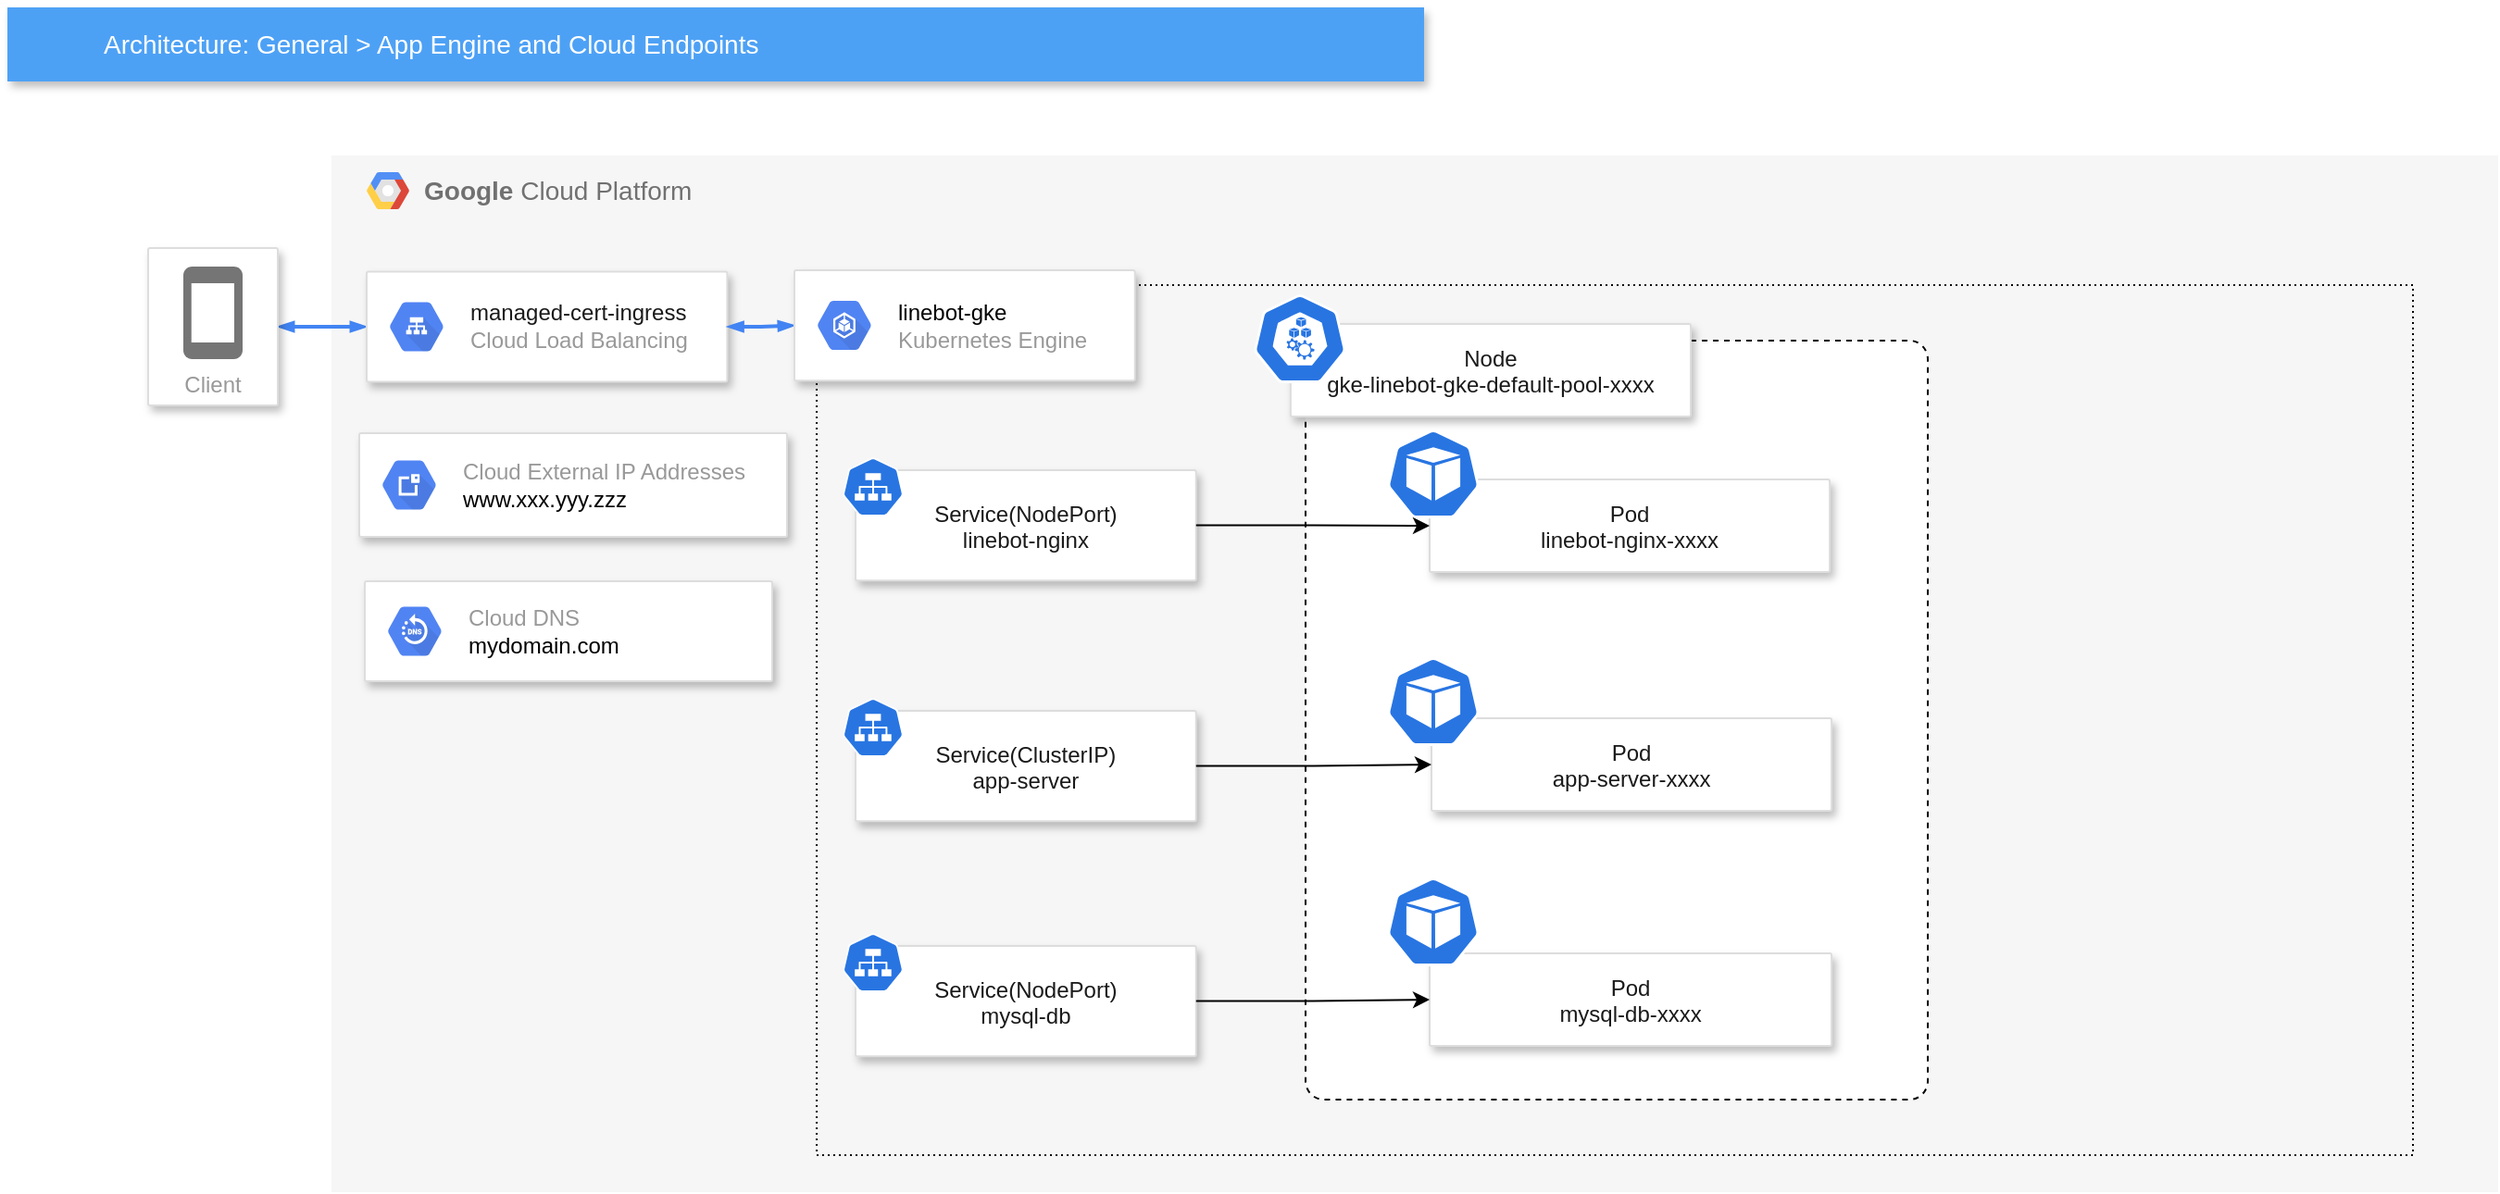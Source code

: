 <mxfile version="17.4.0" type="github">
  <diagram id="f106602c-feb2-e66a-4537-3a34d633f6aa" name="Page-1">
    <mxGraphModel dx="946" dy="618" grid="1" gridSize="10" guides="1" tooltips="1" connect="1" arrows="1" fold="1" page="1" pageScale="1" pageWidth="1169" pageHeight="827" background="none" math="0" shadow="0">
      <root>
        <mxCell id="0" />
        <mxCell id="1" parent="0" />
        <mxCell id="14" value="&lt;b&gt;Google &lt;/b&gt;Cloud Platform" style="fillColor=#F6F6F6;strokeColor=none;shadow=0;gradientColor=none;fontSize=14;align=left;spacing=10;fontColor=#717171;9E9E9E;verticalAlign=top;spacingTop=-4;fontStyle=0;spacingLeft=40;html=1;container=0;" parent="1" vertex="1">
          <mxGeometry x="260" y="120" width="1170" height="560" as="geometry" />
        </mxCell>
        <mxCell id="2" value="Architecture: General &amp;gt; App Engine and Cloud Endpoints" style="fillColor=#4DA1F5;strokeColor=none;shadow=1;gradientColor=none;fontSize=14;align=left;spacingLeft=50;fontColor=#ffffff;html=1;" parent="1" vertex="1">
          <mxGeometry x="85" y="40" width="765" height="40" as="geometry" />
        </mxCell>
        <mxCell id="8" value="" style="edgeStyle=elbowEdgeStyle;fontSize=12;html=1;endArrow=oval;endFill=1;rounded=0;strokeWidth=2;endSize=6;startSize=4;dashed=0;strokeColor=#4284F3;elbow=vertical;" parent="1" edge="1">
          <mxGeometry width="100" relative="1" as="geometry">
            <mxPoint x="213" y="212.94" as="sourcePoint" />
            <mxPoint x="223" y="213" as="targetPoint" />
          </mxGeometry>
        </mxCell>
        <mxCell id="18" value="" style="edgeStyle=orthogonalEdgeStyle;fontSize=12;html=1;endArrow=blockThin;endFill=1;rounded=0;strokeWidth=2;endSize=4;startSize=4;dashed=0;strokeColor=#4284F3;startArrow=blockThin;startFill=1;entryX=0;entryY=0.5;entryDx=0;entryDy=0;exitX=1;exitY=0.5;exitDx=0;exitDy=0;" parent="1" edge="1" target="_XGDpj7YCTwnzZgyufAH-31" source="6">
          <mxGeometry width="100" relative="1" as="geometry">
            <mxPoint x="149" y="307" as="sourcePoint" />
            <mxPoint x="231" y="300" as="targetPoint" />
            <Array as="points">
              <mxPoint x="260" y="212" />
              <mxPoint x="260" y="212" />
            </Array>
          </mxGeometry>
        </mxCell>
        <mxCell id="21" value="" style="edgeStyle=orthogonalEdgeStyle;fontSize=12;html=1;endArrow=oval;endFill=1;rounded=0;strokeWidth=2;endSize=6;startSize=4;dashed=0;strokeColor=#4284F3;" parent="1" edge="1">
          <mxGeometry width="100" relative="1" as="geometry">
            <mxPoint x="343" y="213" as="sourcePoint" />
            <mxPoint x="332.99" y="212.913" as="targetPoint" />
          </mxGeometry>
        </mxCell>
        <mxCell id="6" value="Client" style="strokeColor=#dddddd;fillColor=#ffffff;shadow=1;strokeWidth=1;rounded=1;absoluteArcSize=1;arcSize=2;labelPosition=center;verticalLabelPosition=middle;align=center;verticalAlign=bottom;spacingLeft=0;fontColor=#999999;fontSize=12;whiteSpace=wrap;spacingBottom=2;html=1;" parent="1" vertex="1">
          <mxGeometry x="161" y="170" width="70" height="85" as="geometry" />
        </mxCell>
        <mxCell id="7" value="" style="dashed=0;html=1;fillColor=#757575;strokeColor=none;shape=mxgraph.gcp2.phone;part=1;" parent="6" vertex="1">
          <mxGeometry x="0.5" width="32" height="50" relative="1" as="geometry">
            <mxPoint x="-16" y="10" as="offset" />
          </mxGeometry>
        </mxCell>
        <mxCell id="15" value="" style="shape=mxgraph.gcp2.google_cloud_platform;fillColor=#F6F6F6;strokeColor=none;shadow=0;gradientColor=none;" parent="1" vertex="1">
          <mxGeometry x="279" y="129" width="23" height="20" as="geometry">
            <mxPoint x="20" y="10" as="offset" />
          </mxGeometry>
        </mxCell>
        <mxCell id="_XGDpj7YCTwnzZgyufAH-27" value="" style="strokeColor=#dddddd;shadow=1;strokeWidth=1;rounded=1;absoluteArcSize=1;arcSize=2;" parent="1" vertex="1">
          <mxGeometry x="275" y="270" width="231" height="56" as="geometry" />
        </mxCell>
        <mxCell id="_XGDpj7YCTwnzZgyufAH-28" value="Cloud External IP Addresses&lt;br&gt;&lt;span style=&quot;color: rgb(0 , 0 , 0)&quot;&gt;www.xxx.yyy.zzz&lt;/span&gt;" style="sketch=0;dashed=0;connectable=0;html=1;fillColor=#5184F3;strokeColor=none;shape=mxgraph.gcp2.hexIcon;prIcon=cloud_external_ip_addresses;part=1;labelPosition=right;verticalLabelPosition=middle;align=left;verticalAlign=middle;spacingLeft=5;fontColor=#999999;fontSize=12;" parent="_XGDpj7YCTwnzZgyufAH-27" vertex="1">
          <mxGeometry y="0.5" width="44" height="39" relative="1" as="geometry">
            <mxPoint x="5" y="-19.5" as="offset" />
          </mxGeometry>
        </mxCell>
        <mxCell id="_XGDpj7YCTwnzZgyufAH-31" value="" style="strokeColor=#dddddd;shadow=1;strokeWidth=1;rounded=1;absoluteArcSize=1;arcSize=2;" parent="1" vertex="1">
          <mxGeometry x="278.999" y="182.703" width="194.694" height="59.586" as="geometry" />
        </mxCell>
        <mxCell id="_XGDpj7YCTwnzZgyufAH-32" value="&lt;font color=&quot;#1a1a1a&quot;&gt;managed-cert-ingress&lt;/font&gt;&lt;br&gt;Cloud Load Balancing" style="sketch=0;dashed=0;connectable=0;html=1;fillColor=#5184F3;strokeColor=none;shape=mxgraph.gcp2.hexIcon;prIcon=cloud_load_balancing;part=1;labelPosition=right;verticalLabelPosition=middle;align=left;verticalAlign=middle;spacingLeft=5;fontColor=#999999;fontSize=12;" parent="_XGDpj7YCTwnzZgyufAH-31" vertex="1">
          <mxGeometry y="0.5" width="44" height="39" relative="1" as="geometry">
            <mxPoint x="5" y="-19.5" as="offset" />
          </mxGeometry>
        </mxCell>
        <mxCell id="25" value="" style="edgeStyle=orthogonalEdgeStyle;fontSize=12;html=1;endArrow=blockThin;endFill=1;rounded=0;strokeWidth=2;endSize=4;startSize=4;dashed=0;strokeColor=#4284F3;startArrow=blockThin;startFill=1;entryX=0;entryY=0.5;entryDx=0;entryDy=0;exitX=1;exitY=0.5;exitDx=0;exitDy=0;" parent="1" source="_XGDpj7YCTwnzZgyufAH-31" target="U_9ZeLoZhMn-8x-L0dgF-27" edge="1">
          <mxGeometry width="100" relative="1" as="geometry">
            <mxPoint x="241.367" y="221.028" as="sourcePoint" />
            <mxPoint x="594.306" y="212.097" as="targetPoint" />
            <Array as="points" />
          </mxGeometry>
        </mxCell>
        <mxCell id="_XGDpj7YCTwnzZgyufAH-45" value="" style="strokeColor=#dddddd;shadow=1;strokeWidth=1;rounded=1;absoluteArcSize=1;arcSize=2;fontColor=#1A1A1A;" parent="1" vertex="1">
          <mxGeometry x="278" y="350" width="220" height="54" as="geometry" />
        </mxCell>
        <mxCell id="_XGDpj7YCTwnzZgyufAH-46" value="Cloud DNS&lt;br&gt;&lt;span style=&quot;color: rgb(0 , 0 , 0)&quot;&gt;mydomain.com&lt;/span&gt;" style="sketch=0;dashed=0;connectable=0;html=1;fillColor=#5184F3;strokeColor=none;shape=mxgraph.gcp2.hexIcon;prIcon=cloud_dns;part=1;labelPosition=right;verticalLabelPosition=middle;align=left;verticalAlign=middle;spacingLeft=5;fontColor=#999999;fontSize=12;" parent="_XGDpj7YCTwnzZgyufAH-45" vertex="1">
          <mxGeometry y="0.5" width="44" height="39" relative="1" as="geometry">
            <mxPoint x="5" y="-19.5" as="offset" />
          </mxGeometry>
        </mxCell>
        <mxCell id="U_9ZeLoZhMn-8x-L0dgF-26" value="" style="fillColor=#F6F6F6;strokeColor=default;shadow=0;gradientColor=none;fontSize=14;align=left;spacing=10;fontColor=#717171;9E9E9E;verticalAlign=top;spacingTop=-4;fontStyle=0;spacingLeft=40;html=1;container=0;dashed=1;dashPattern=1 2;" vertex="1" parent="1">
          <mxGeometry x="522" y="190" width="862" height="470" as="geometry" />
        </mxCell>
        <mxCell id="U_9ZeLoZhMn-8x-L0dgF-43" value="" style="dashed=1;rounded=1;absoluteArcSize=1;arcSize=20;html=1;verticalAlign=top;align=left;spacingTop=5;spacingLeft=10;fontColor=#1A1A1A;" vertex="1" parent="1">
          <mxGeometry x="786" y="220" width="336" height="410" as="geometry" />
        </mxCell>
        <mxCell id="U_9ZeLoZhMn-8x-L0dgF-45" value="Pod&#xa;linebot-nginx-xxxx" style="strokeColor=#dddddd;shadow=1;strokeWidth=1;rounded=1;absoluteArcSize=1;arcSize=2;fontColor=#1A1A1A;" vertex="1" parent="1">
          <mxGeometry x="853" y="295" width="216.06" height="50" as="geometry" />
        </mxCell>
        <mxCell id="U_9ZeLoZhMn-8x-L0dgF-27" value="" style="strokeColor=#dddddd;shadow=1;strokeWidth=1;rounded=1;absoluteArcSize=1;arcSize=2;" vertex="1" parent="1">
          <mxGeometry x="509.996" y="182.003" width="183.878" height="59.586" as="geometry" />
        </mxCell>
        <mxCell id="U_9ZeLoZhMn-8x-L0dgF-28" value="&lt;font color=&quot;#000000&quot;&gt;linebot-gke&lt;/font&gt;&lt;br&gt;Kubernetes Engine" style="sketch=0;dashed=0;connectable=0;html=1;fillColor=#5184F3;strokeColor=none;shape=mxgraph.gcp2.hexIcon;prIcon=container_engine;part=1;labelPosition=right;verticalLabelPosition=middle;align=left;verticalAlign=middle;spacingLeft=5;fontColor=#999999;fontSize=12;" vertex="1" parent="U_9ZeLoZhMn-8x-L0dgF-27">
          <mxGeometry y="0.5" width="44" height="39" relative="1" as="geometry">
            <mxPoint x="5" y="-19.5" as="offset" />
          </mxGeometry>
        </mxCell>
        <mxCell id="U_9ZeLoZhMn-8x-L0dgF-36" value="" style="group" vertex="1" connectable="0" parent="1">
          <mxGeometry x="531.996" y="330.003" width="183.878" height="59.586" as="geometry" />
        </mxCell>
        <mxCell id="U_9ZeLoZhMn-8x-L0dgF-30" value="Service(NodePort)&#xa;linebot-nginx" style="strokeColor=#dddddd;shadow=1;strokeWidth=1;rounded=1;absoluteArcSize=1;arcSize=2;fontColor=#1A1A1A;" vertex="1" parent="U_9ZeLoZhMn-8x-L0dgF-36">
          <mxGeometry x="11" y="-40" width="183.878" height="59.586" as="geometry" />
        </mxCell>
        <mxCell id="U_9ZeLoZhMn-8x-L0dgF-29" value="" style="sketch=0;html=1;dashed=0;whitespace=wrap;fillColor=#2875E2;strokeColor=#ffffff;points=[[0.005,0.63,0],[0.1,0.2,0],[0.9,0.2,0],[0.5,0,0],[0.995,0.63,0],[0.72,0.99,0],[0.5,1,0],[0.28,0.99,0]];shape=mxgraph.kubernetes.icon;prIcon=svc;fontColor=#1A1A1A;" vertex="1" parent="1">
          <mxGeometry x="536" y="280" width="32.94" height="38" as="geometry" />
        </mxCell>
        <mxCell id="U_9ZeLoZhMn-8x-L0dgF-37" value="Service(ClusterIP)&#xa;app-server" style="strokeColor=#dddddd;shadow=1;strokeWidth=1;rounded=1;absoluteArcSize=1;arcSize=2;fontColor=#1A1A1A;" vertex="1" parent="1">
          <mxGeometry x="542.996" y="420.003" width="183.878" height="59.586" as="geometry" />
        </mxCell>
        <mxCell id="U_9ZeLoZhMn-8x-L0dgF-38" value="" style="sketch=0;html=1;dashed=0;whitespace=wrap;fillColor=#2875E2;strokeColor=#ffffff;points=[[0.005,0.63,0],[0.1,0.2,0],[0.9,0.2,0],[0.5,0,0],[0.995,0.63,0],[0.72,0.99,0],[0.5,1,0],[0.28,0.99,0]];shape=mxgraph.kubernetes.icon;prIcon=svc;fontColor=#1A1A1A;" vertex="1" parent="1">
          <mxGeometry x="536" y="410" width="32.94" height="38" as="geometry" />
        </mxCell>
        <mxCell id="U_9ZeLoZhMn-8x-L0dgF-39" value="Service(NodePort)&#xa;mysql-db" style="strokeColor=#dddddd;shadow=1;strokeWidth=1;rounded=1;absoluteArcSize=1;arcSize=2;fontColor=#1A1A1A;" vertex="1" parent="1">
          <mxGeometry x="542.996" y="547.003" width="183.878" height="59.586" as="geometry" />
        </mxCell>
        <mxCell id="U_9ZeLoZhMn-8x-L0dgF-40" value="" style="sketch=0;html=1;dashed=0;whitespace=wrap;fillColor=#2875E2;strokeColor=#ffffff;points=[[0.005,0.63,0],[0.1,0.2,0],[0.9,0.2,0],[0.5,0,0],[0.995,0.63,0],[0.72,0.99,0],[0.5,1,0],[0.28,0.99,0]];shape=mxgraph.kubernetes.icon;prIcon=svc;fontColor=#1A1A1A;" vertex="1" parent="1">
          <mxGeometry x="536" y="537" width="32.94" height="38" as="geometry" />
        </mxCell>
        <mxCell id="U_9ZeLoZhMn-8x-L0dgF-42" value="Node&#xa;gke-linebot-gke-default-pool-xxxx" style="strokeColor=#dddddd;shadow=1;strokeWidth=1;rounded=1;absoluteArcSize=1;arcSize=2;fontColor=#1A1A1A;" vertex="1" parent="1">
          <mxGeometry x="777.94" y="211" width="216.06" height="50" as="geometry" />
        </mxCell>
        <mxCell id="U_9ZeLoZhMn-8x-L0dgF-41" value="" style="sketch=0;html=1;dashed=0;whitespace=wrap;fillColor=#2875E2;strokeColor=#ffffff;points=[[0.005,0.63,0],[0.1,0.2,0],[0.9,0.2,0],[0.5,0,0],[0.995,0.63,0],[0.72,0.99,0],[0.5,1,0],[0.28,0.99,0]];shape=mxgraph.kubernetes.icon;prIcon=node;fontColor=#1A1A1A;" vertex="1" parent="1">
          <mxGeometry x="758" y="195" width="50" height="48" as="geometry" />
        </mxCell>
        <mxCell id="U_9ZeLoZhMn-8x-L0dgF-44" value="" style="sketch=0;html=1;dashed=0;whitespace=wrap;fillColor=#2875E2;strokeColor=#ffffff;points=[[0.005,0.63,0],[0.1,0.2,0],[0.9,0.2,0],[0.5,0,0],[0.995,0.63,0],[0.72,0.99,0],[0.5,1,0],[0.28,0.99,0]];shape=mxgraph.kubernetes.icon;prIcon=pod;fontColor=#1A1A1A;" vertex="1" parent="1">
          <mxGeometry x="830" y="268" width="50" height="48" as="geometry" />
        </mxCell>
        <mxCell id="U_9ZeLoZhMn-8x-L0dgF-46" value="Pod&#xa;app-server-xxxx" style="strokeColor=#dddddd;shadow=1;strokeWidth=1;rounded=1;absoluteArcSize=1;arcSize=2;fontColor=#1A1A1A;" vertex="1" parent="1">
          <mxGeometry x="854" y="424" width="216.06" height="50" as="geometry" />
        </mxCell>
        <mxCell id="U_9ZeLoZhMn-8x-L0dgF-53" value="" style="edgeStyle=orthogonalEdgeStyle;rounded=0;orthogonalLoop=1;jettySize=auto;html=1;fontColor=#1A1A1A;entryX=0;entryY=0.5;entryDx=0;entryDy=0;" edge="1" parent="1" source="U_9ZeLoZhMn-8x-L0dgF-37" target="U_9ZeLoZhMn-8x-L0dgF-46">
          <mxGeometry relative="1" as="geometry" />
        </mxCell>
        <mxCell id="U_9ZeLoZhMn-8x-L0dgF-47" value="" style="sketch=0;html=1;dashed=0;whitespace=wrap;fillColor=#2875E2;strokeColor=#ffffff;points=[[0.005,0.63,0],[0.1,0.2,0],[0.9,0.2,0],[0.5,0,0],[0.995,0.63,0],[0.72,0.99,0],[0.5,1,0],[0.28,0.99,0]];shape=mxgraph.kubernetes.icon;prIcon=pod;fontColor=#1A1A1A;" vertex="1" parent="1">
          <mxGeometry x="830" y="391" width="50" height="48" as="geometry" />
        </mxCell>
        <mxCell id="U_9ZeLoZhMn-8x-L0dgF-48" value="Pod&#xa;mysql-db-xxxx" style="strokeColor=#dddddd;shadow=1;strokeWidth=1;rounded=1;absoluteArcSize=1;arcSize=2;fontColor=#1A1A1A;" vertex="1" parent="1">
          <mxGeometry x="853" y="551" width="217.06" height="50" as="geometry" />
        </mxCell>
        <mxCell id="U_9ZeLoZhMn-8x-L0dgF-49" value="" style="sketch=0;html=1;dashed=0;whitespace=wrap;fillColor=#2875E2;strokeColor=#ffffff;points=[[0.005,0.63,0],[0.1,0.2,0],[0.9,0.2,0],[0.5,0,0],[0.995,0.63,0],[0.72,0.99,0],[0.5,1,0],[0.28,0.99,0]];shape=mxgraph.kubernetes.icon;prIcon=pod;fontColor=#1A1A1A;" vertex="1" parent="1">
          <mxGeometry x="830" y="510" width="50" height="48" as="geometry" />
        </mxCell>
        <mxCell id="U_9ZeLoZhMn-8x-L0dgF-54" value="" style="edgeStyle=orthogonalEdgeStyle;rounded=0;orthogonalLoop=1;jettySize=auto;html=1;fontColor=#1A1A1A;entryX=0;entryY=0.5;entryDx=0;entryDy=0;" edge="1" parent="1" source="U_9ZeLoZhMn-8x-L0dgF-39" target="U_9ZeLoZhMn-8x-L0dgF-48">
          <mxGeometry relative="1" as="geometry" />
        </mxCell>
        <mxCell id="U_9ZeLoZhMn-8x-L0dgF-52" value="" style="edgeStyle=orthogonalEdgeStyle;rounded=0;orthogonalLoop=1;jettySize=auto;html=1;fontColor=#1A1A1A;entryX=0;entryY=0.5;entryDx=0;entryDy=0;" edge="1" parent="1" source="U_9ZeLoZhMn-8x-L0dgF-30" target="U_9ZeLoZhMn-8x-L0dgF-45">
          <mxGeometry relative="1" as="geometry" />
        </mxCell>
      </root>
    </mxGraphModel>
  </diagram>
</mxfile>

